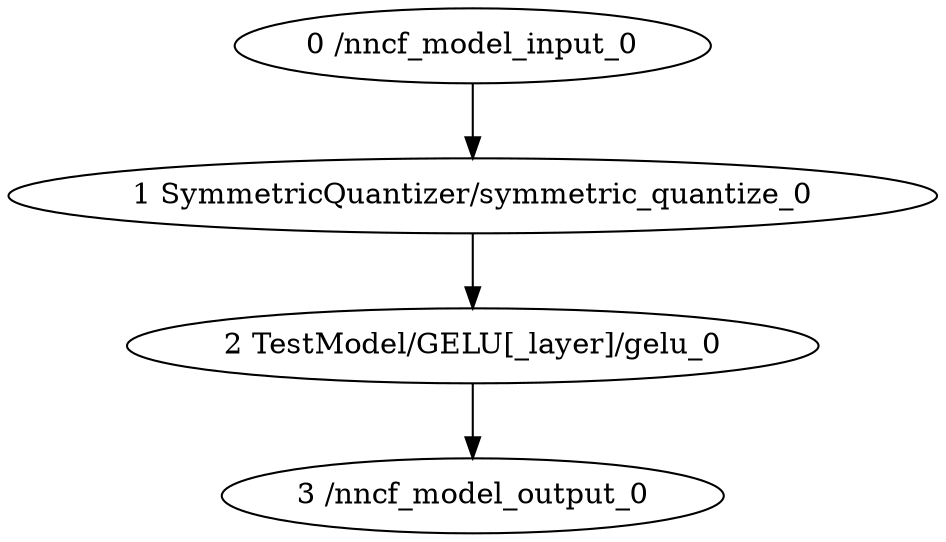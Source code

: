 strict digraph  {
"0 /nncf_model_input_0" [id=0, type=nncf_model_input];
"1 SymmetricQuantizer/symmetric_quantize_0" [id=1, type=symmetric_quantize];
"2 TestModel/GELU[_layer]/gelu_0" [id=2, type=gelu];
"3 /nncf_model_output_0" [id=3, type=nncf_model_output];
"0 /nncf_model_input_0" -> "1 SymmetricQuantizer/symmetric_quantize_0";
"1 SymmetricQuantizer/symmetric_quantize_0" -> "2 TestModel/GELU[_layer]/gelu_0";
"2 TestModel/GELU[_layer]/gelu_0" -> "3 /nncf_model_output_0";
}
